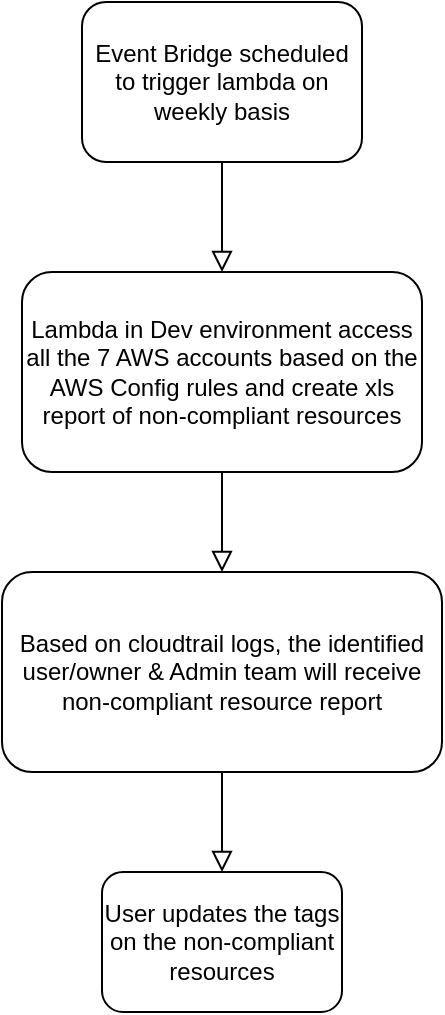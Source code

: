 <mxfile version="21.5.2" type="github">
  <diagram id="C5RBs43oDa-KdzZeNtuy" name="Page-1">
    <mxGraphModel dx="836" dy="488" grid="1" gridSize="10" guides="1" tooltips="1" connect="1" arrows="1" fold="1" page="1" pageScale="1" pageWidth="827" pageHeight="1169" math="0" shadow="0">
      <root>
        <mxCell id="WIyWlLk6GJQsqaUBKTNV-0" />
        <mxCell id="WIyWlLk6GJQsqaUBKTNV-1" parent="WIyWlLk6GJQsqaUBKTNV-0" />
        <mxCell id="nl_HF15w76KjfrxrvSip-8" value="Event Bridge scheduled to trigger lambda on weekly basis" style="rounded=1;whiteSpace=wrap;html=1;fontSize=12;glass=0;strokeWidth=1;shadow=0;" vertex="1" parent="WIyWlLk6GJQsqaUBKTNV-1">
          <mxGeometry x="270" y="80" width="140" height="80" as="geometry" />
        </mxCell>
        <mxCell id="nl_HF15w76KjfrxrvSip-9" value="" style="rounded=0;html=1;jettySize=auto;orthogonalLoop=1;fontSize=11;endArrow=block;endFill=0;endSize=8;strokeWidth=1;shadow=0;labelBackgroundColor=none;edgeStyle=orthogonalEdgeStyle;exitX=0.5;exitY=1;exitDx=0;exitDy=0;" edge="1" parent="WIyWlLk6GJQsqaUBKTNV-1" source="nl_HF15w76KjfrxrvSip-13">
          <mxGeometry y="20" relative="1" as="geometry">
            <mxPoint as="offset" />
            <mxPoint x="340" y="325" as="sourcePoint" />
            <mxPoint x="340" y="365" as="targetPoint" />
          </mxGeometry>
        </mxCell>
        <mxCell id="nl_HF15w76KjfrxrvSip-10" value="" style="edgeStyle=orthogonalEdgeStyle;rounded=0;html=1;jettySize=auto;orthogonalLoop=1;fontSize=11;endArrow=block;endFill=0;endSize=8;strokeWidth=1;shadow=0;labelBackgroundColor=none;exitX=0.5;exitY=1;exitDx=0;exitDy=0;entryX=0.5;entryY=0;entryDx=0;entryDy=0;" edge="1" parent="WIyWlLk6GJQsqaUBKTNV-1" source="nl_HF15w76KjfrxrvSip-8" target="nl_HF15w76KjfrxrvSip-13">
          <mxGeometry y="10" relative="1" as="geometry">
            <mxPoint as="offset" />
            <mxPoint x="390" y="285" as="sourcePoint" />
            <mxPoint x="510" y="165" as="targetPoint" />
          </mxGeometry>
        </mxCell>
        <mxCell id="nl_HF15w76KjfrxrvSip-11" value="" style="rounded=0;html=1;jettySize=auto;orthogonalLoop=1;fontSize=11;endArrow=block;endFill=0;endSize=8;strokeWidth=1;shadow=0;labelBackgroundColor=none;edgeStyle=orthogonalEdgeStyle;exitX=0.5;exitY=1;exitDx=0;exitDy=0;" edge="1" parent="WIyWlLk6GJQsqaUBKTNV-1" source="nl_HF15w76KjfrxrvSip-14" target="nl_HF15w76KjfrxrvSip-12">
          <mxGeometry x="0.333" y="20" relative="1" as="geometry">
            <mxPoint as="offset" />
            <mxPoint x="340" y="445" as="sourcePoint" />
          </mxGeometry>
        </mxCell>
        <mxCell id="nl_HF15w76KjfrxrvSip-12" value="User updates the tags on the non-compliant resources" style="rounded=1;whiteSpace=wrap;html=1;fontSize=12;glass=0;strokeWidth=1;shadow=0;" vertex="1" parent="WIyWlLk6GJQsqaUBKTNV-1">
          <mxGeometry x="280" y="515" width="120" height="70" as="geometry" />
        </mxCell>
        <mxCell id="nl_HF15w76KjfrxrvSip-13" value="Lambda in Dev environment access all the 7 AWS accounts based on the AWS Config rules and create xls report of non-compliant resources" style="rounded=1;whiteSpace=wrap;html=1;fontSize=12;glass=0;strokeWidth=1;shadow=0;" vertex="1" parent="WIyWlLk6GJQsqaUBKTNV-1">
          <mxGeometry x="240" y="215" width="200" height="100" as="geometry" />
        </mxCell>
        <mxCell id="nl_HF15w76KjfrxrvSip-14" value="Based on cloudtrail logs, the identified user/owner &amp;amp; Admin team will receive non-compliant resource report" style="rounded=1;whiteSpace=wrap;html=1;fontSize=12;glass=0;strokeWidth=1;shadow=0;" vertex="1" parent="WIyWlLk6GJQsqaUBKTNV-1">
          <mxGeometry x="230" y="365" width="220" height="100" as="geometry" />
        </mxCell>
      </root>
    </mxGraphModel>
  </diagram>
</mxfile>
